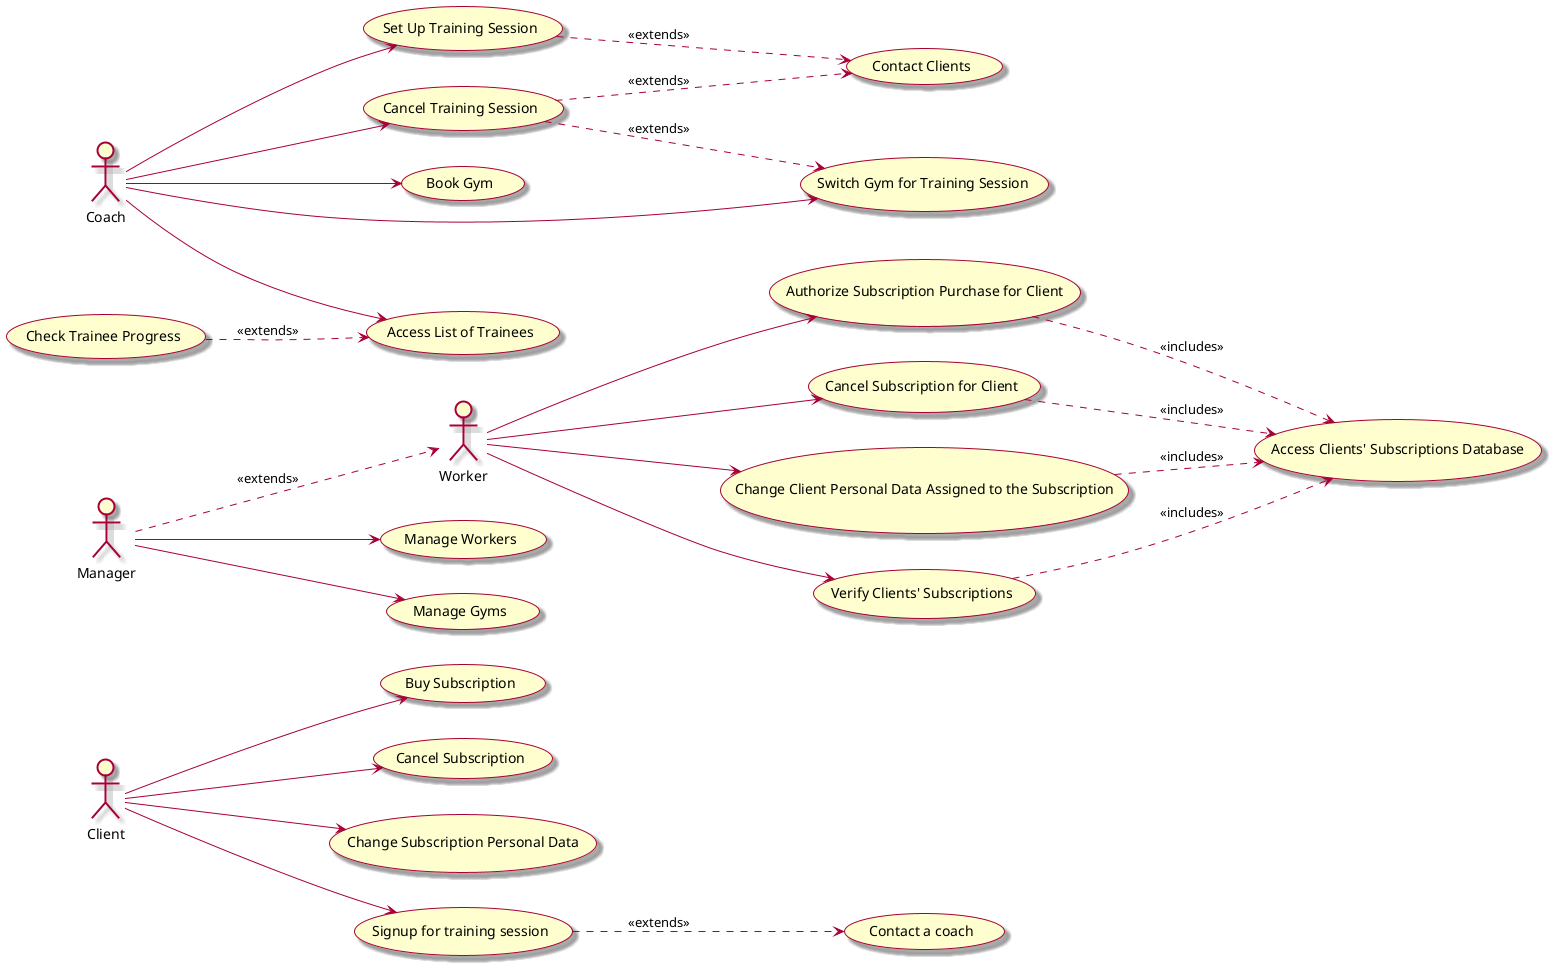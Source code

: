 
@startuml diagram

left to right direction
skin rose

actor Client as client
actor Manager as manager
actor Coach as coach
actor Worker as worker


'client
usecase "Buy Subscription" as buySubscription
usecase "Cancel Subscription" as cancelSubscription
usecase "Change Subscription Personal Data" as changePersonalData
usecase "Signup for training session" as signupTraining
usecase "Contact a coach" as contactCoach

client --> buySubscription
client --> cancelSubscription
client --> changePersonalData
client --> signupTraining

signupTraining -.> contactCoach  : <<extends>>

'coach

usecase "Set Up Training Session" as setUpSession
usecase "Cancel Training Session" as cancelSession
usecase "Contact Clients" as contactClients
usecase "Book Gym" as BookGym
usecase "Switch Gym for Training Session" as SwitchGym
usecase "Access List of Trainees" as AccessTrainessList
usecase "Check Trainee Progress" as CheckTrainneProgress

coach --> setUpSession
coach --> cancelSession
coach --> BookGym
coach --> SwitchGym
coach --> AccessTrainessList
CheckTrainneProgress  -.> AccessTrainessList : <<extends>>

setUpSession -.> contactClients : <<extends>>
cancelSession -.> contactClients : <<extends>>
cancelSession -.> SwitchGym : <<extends>>

'worker
usecase "Authorize Subscription Purchase for Client" as authorizePurchase
usecase "Cancel Subscription for Client" as cancelClientSubscription
usecase "Change Client Personal Data Assigned to the Subscription" as changeClientData
usecase "Verify Clients' Subscriptions" as verifySubscriptions
usecase "Access Clients' Subscriptions Database" as accessDatabase

worker --> authorizePurchase
worker --> cancelClientSubscription
worker --> changeClientData
worker --> verifySubscriptions

authorizePurchase -.> accessDatabase : <<includes>>
cancelClientSubscription -.> accessDatabase : <<includes>>
changeClientData -.> accessDatabase : <<includes>>
verifySubscriptions -.> accessDatabase : <<includes>>


'manager
manager -.> worker : <<extends>>

usecase "Manage Workers" as manageWorkers
usecase "Manage Gyms" as manageGyms

manager --> manageWorkers
manager --> manageGyms



@enduml


